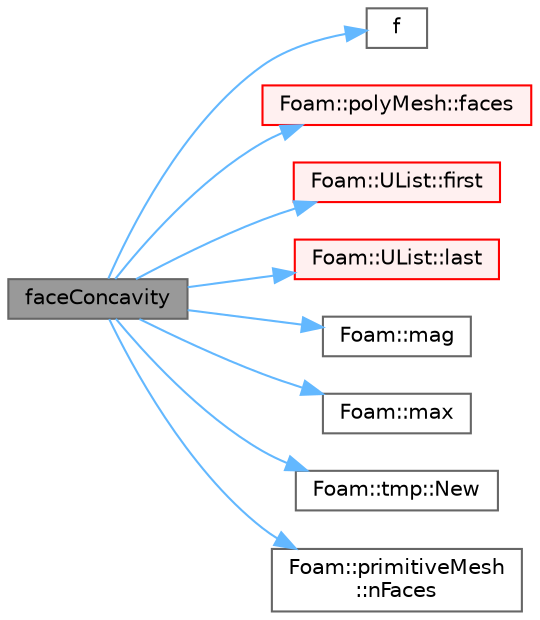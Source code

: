 digraph "faceConcavity"
{
 // LATEX_PDF_SIZE
  bgcolor="transparent";
  edge [fontname=Helvetica,fontsize=10,labelfontname=Helvetica,labelfontsize=10];
  node [fontname=Helvetica,fontsize=10,shape=box,height=0.2,width=0.4];
  rankdir="LR";
  Node1 [id="Node000001",label="faceConcavity",height=0.2,width=0.4,color="gray40", fillcolor="grey60", style="filled", fontcolor="black",tooltip=" "];
  Node1 -> Node2 [id="edge1_Node000001_Node000002",color="steelblue1",style="solid",tooltip=" "];
  Node2 [id="Node000002",label="f",height=0.2,width=0.4,color="grey40", fillcolor="white", style="filled",URL="$readKivaGrid_8H.html#a888be93833ac7a23170555c69c690288",tooltip=" "];
  Node1 -> Node3 [id="edge2_Node000001_Node000003",color="steelblue1",style="solid",tooltip=" "];
  Node3 [id="Node000003",label="Foam::polyMesh::faces",height=0.2,width=0.4,color="red", fillcolor="#FFF0F0", style="filled",URL="$classFoam_1_1polyMesh.html#a431c0a24765f0bb6d32f6a03ce0e9b57",tooltip=" "];
  Node1 -> Node6 [id="edge3_Node000001_Node000006",color="steelblue1",style="solid",tooltip=" "];
  Node6 [id="Node000006",label="Foam::UList::first",height=0.2,width=0.4,color="red", fillcolor="#FFF0F0", style="filled",URL="$classFoam_1_1UList.html#a1c9828bc3de9502754d944c95a2ce0d9",tooltip=" "];
  Node1 -> Node8 [id="edge4_Node000001_Node000008",color="steelblue1",style="solid",tooltip=" "];
  Node8 [id="Node000008",label="Foam::UList::last",height=0.2,width=0.4,color="red", fillcolor="#FFF0F0", style="filled",URL="$classFoam_1_1UList.html#aef07c02ea1c27bdb5906043b399e0ff0",tooltip=" "];
  Node1 -> Node10 [id="edge5_Node000001_Node000010",color="steelblue1",style="solid",tooltip=" "];
  Node10 [id="Node000010",label="Foam::mag",height=0.2,width=0.4,color="grey40", fillcolor="white", style="filled",URL="$namespaceFoam.html#a8ac5b57f98f906c36b8a4e989a77dbba",tooltip=" "];
  Node1 -> Node11 [id="edge6_Node000001_Node000011",color="steelblue1",style="solid",tooltip=" "];
  Node11 [id="Node000011",label="Foam::max",height=0.2,width=0.4,color="grey40", fillcolor="white", style="filled",URL="$namespaceFoam.html#a0e0c00c14acbabe88eec56a8b0fa2806",tooltip=" "];
  Node1 -> Node12 [id="edge7_Node000001_Node000012",color="steelblue1",style="solid",tooltip=" "];
  Node12 [id="Node000012",label="Foam::tmp::New",height=0.2,width=0.4,color="grey40", fillcolor="white", style="filled",URL="$classFoam_1_1tmp.html#acd59a224b5ba7ef3d83ed9a496fcdd61",tooltip=" "];
  Node1 -> Node13 [id="edge8_Node000001_Node000013",color="steelblue1",style="solid",tooltip=" "];
  Node13 [id="Node000013",label="Foam::primitiveMesh\l::nFaces",height=0.2,width=0.4,color="grey40", fillcolor="white", style="filled",URL="$classFoam_1_1primitiveMesh.html#aad20a227e963e21b706a9dfa3ab7e158",tooltip=" "];
}
